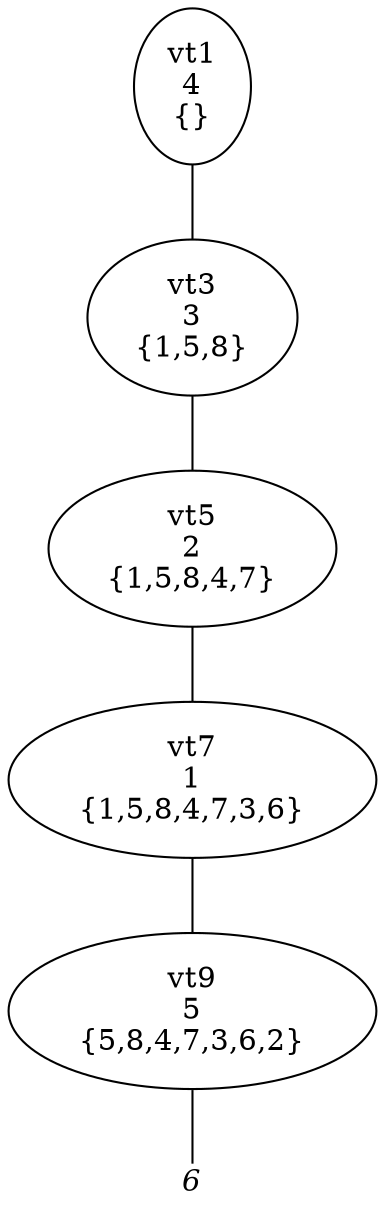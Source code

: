 
digraph vtree {

overlap=false

n1 [label="vt1
4
{}",shape="ellipse"]; 
n3 [label="vt3
3
{1,5,8}",shape="ellipse"]; 
n5 [label="vt5
2
{1,5,8,4,7}",shape="ellipse"]; 
n7 [label="vt7
1
{1,5,8,4,7,3,6}",shape="ellipse"]; 
n9 [label="vt9
5
{5,8,4,7,3,6,2}",shape="ellipse"]; 
n10 [label="6",fontname="Times-Italic",fontsize=14,shape=plaintext,fixedsize=true,width=.25,height=.25]; 
n1->n3 [arrowhead=none];
n3->n5 [arrowhead=none];
n5->n7 [arrowhead=none];
n7->n9 [arrowhead=none];
n9->n10 [arrowhead=none];


}